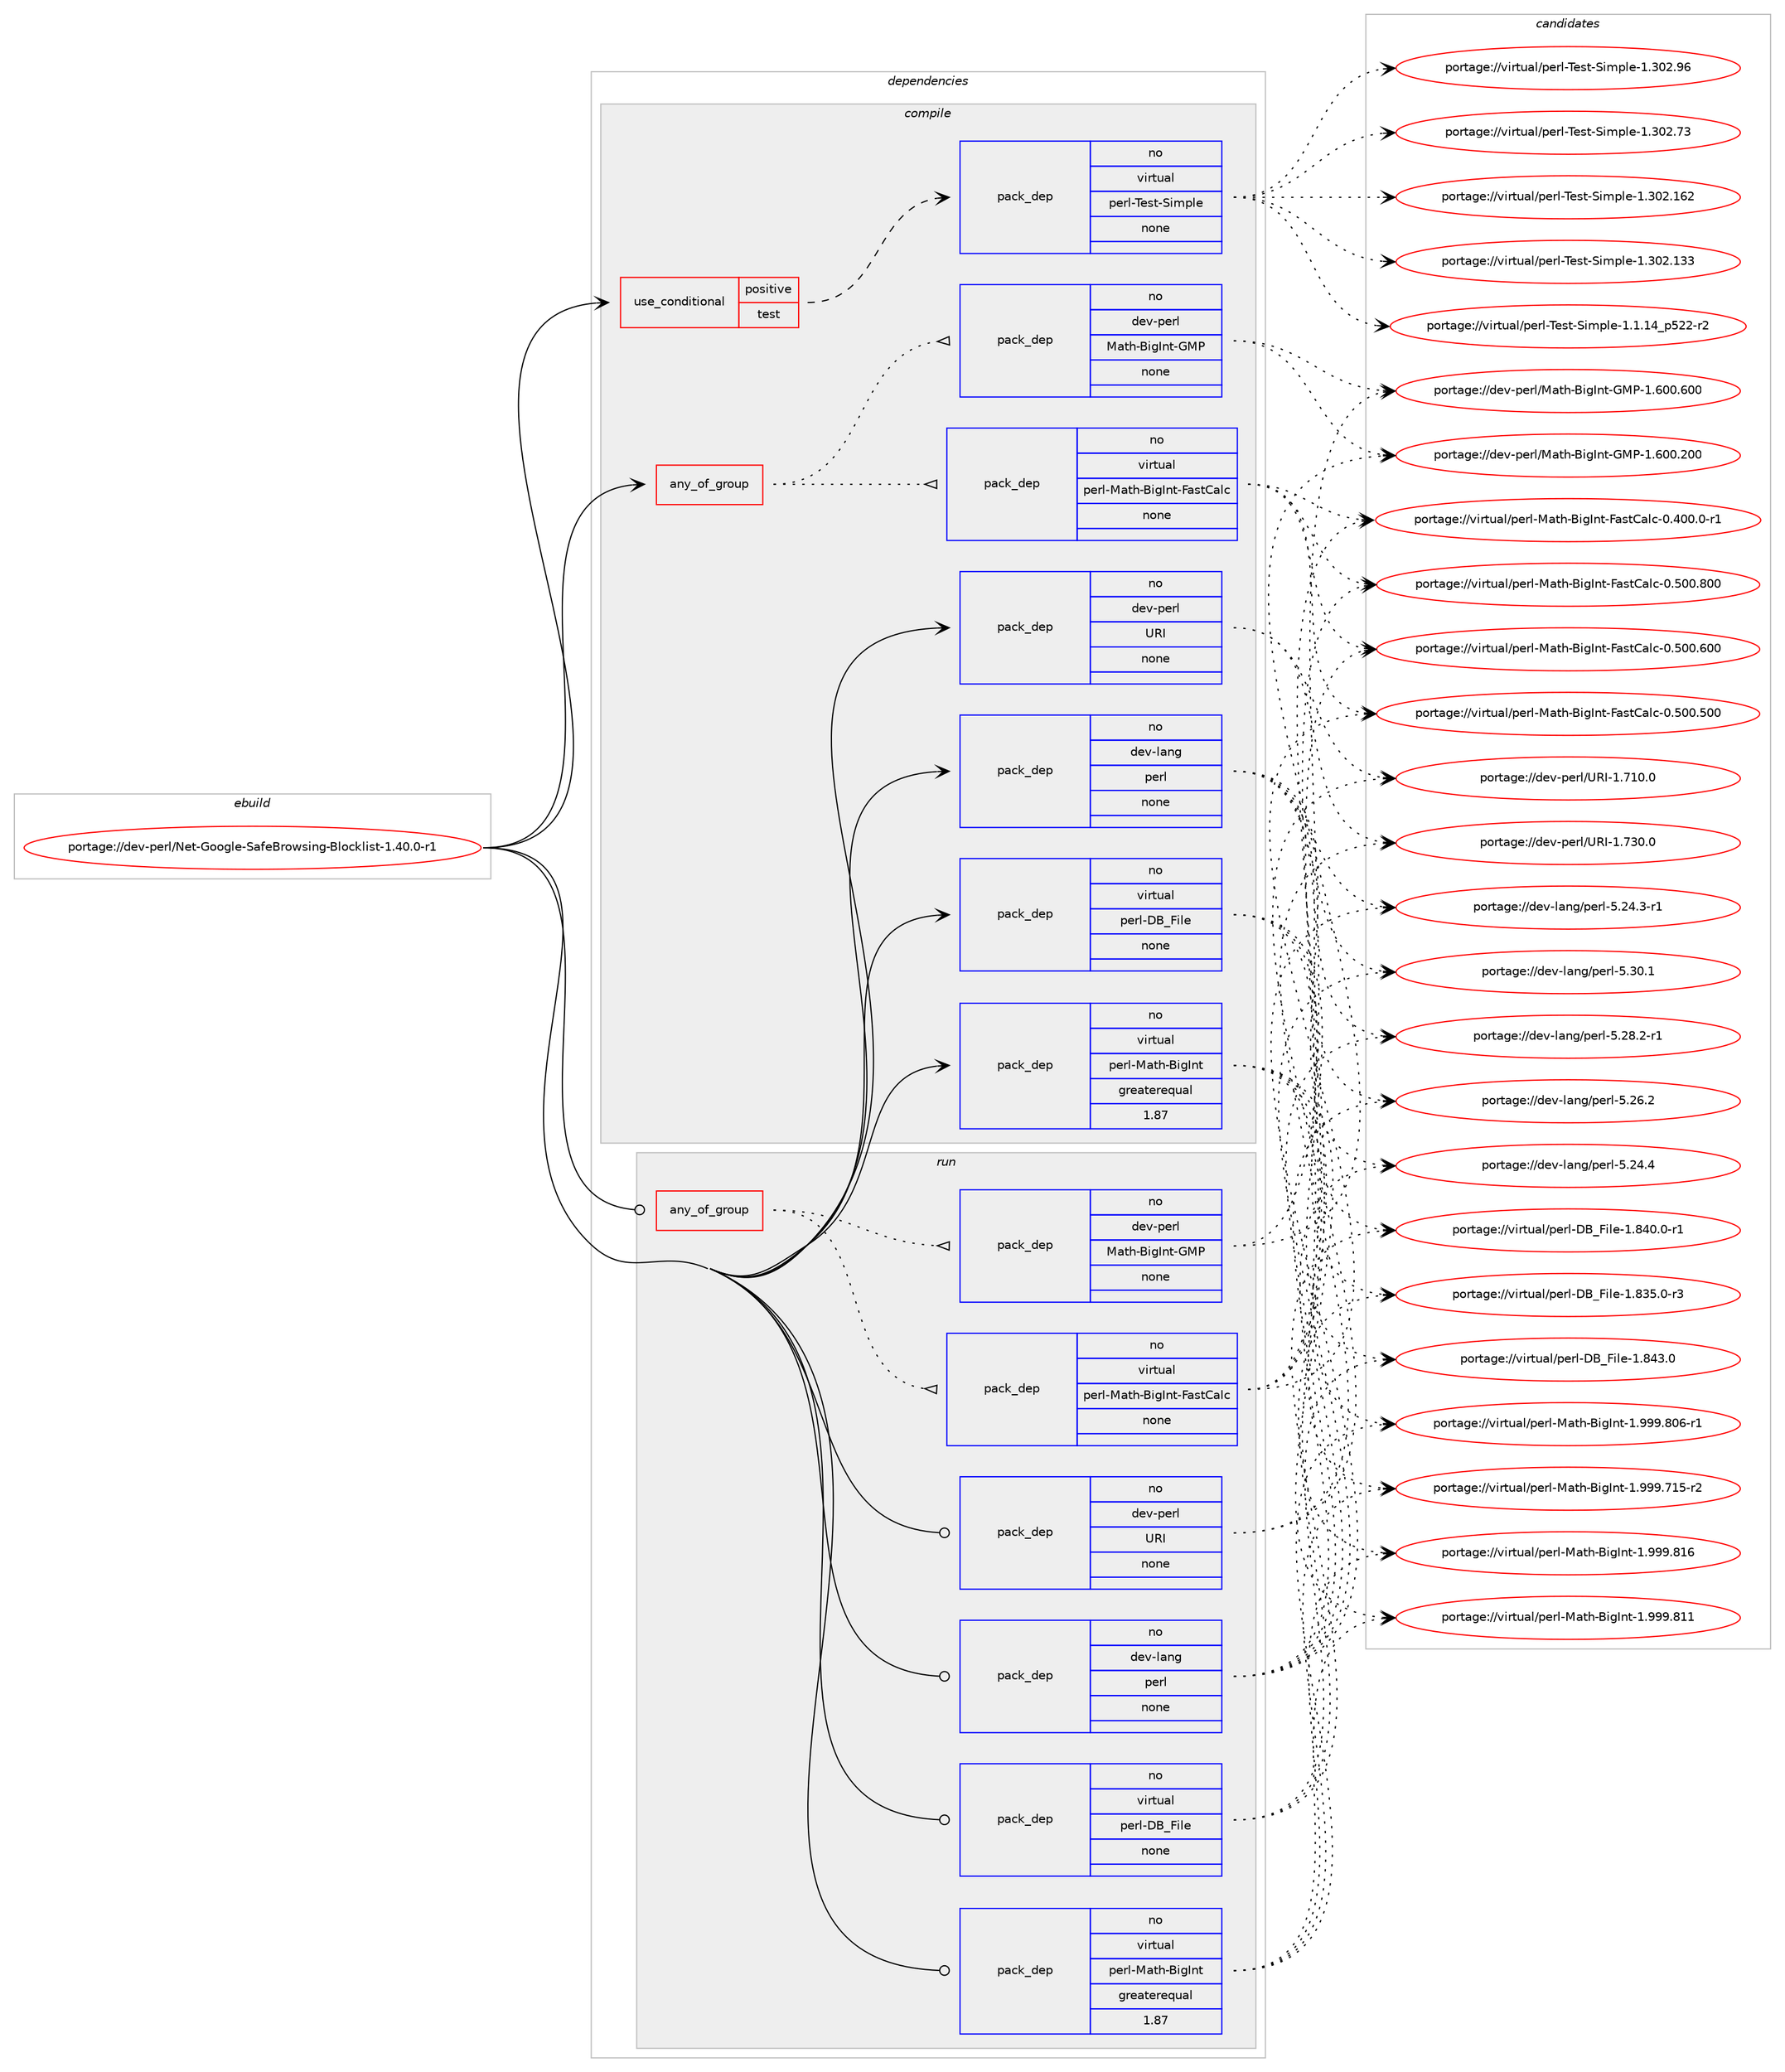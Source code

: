 digraph prolog {

# *************
# Graph options
# *************

newrank=true;
concentrate=true;
compound=true;
graph [rankdir=LR,fontname=Helvetica,fontsize=10,ranksep=1.5];#, ranksep=2.5, nodesep=0.2];
edge  [arrowhead=vee];
node  [fontname=Helvetica,fontsize=10];

# **********
# The ebuild
# **********

subgraph cluster_leftcol {
color=gray;
label=<<i>ebuild</i>>;
id [label="portage://dev-perl/Net-Google-SafeBrowsing-Blocklist-1.40.0-r1", color=red, width=4, href="../dev-perl/Net-Google-SafeBrowsing-Blocklist-1.40.0-r1.svg"];
}

# ****************
# The dependencies
# ****************

subgraph cluster_midcol {
color=gray;
label=<<i>dependencies</i>>;
subgraph cluster_compile {
fillcolor="#eeeeee";
style=filled;
label=<<i>compile</i>>;
subgraph any4847 {
dependency486598 [label=<<TABLE BORDER="0" CELLBORDER="1" CELLSPACING="0" CELLPADDING="4"><TR><TD CELLPADDING="10">any_of_group</TD></TR></TABLE>>, shape=none, color=red];subgraph pack359741 {
dependency486599 [label=<<TABLE BORDER="0" CELLBORDER="1" CELLSPACING="0" CELLPADDING="4" WIDTH="220"><TR><TD ROWSPAN="6" CELLPADDING="30">pack_dep</TD></TR><TR><TD WIDTH="110">no</TD></TR><TR><TD>virtual</TD></TR><TR><TD>perl-Math-BigInt-FastCalc</TD></TR><TR><TD>none</TD></TR><TR><TD></TD></TR></TABLE>>, shape=none, color=blue];
}
dependency486598:e -> dependency486599:w [weight=20,style="dotted",arrowhead="oinv"];
subgraph pack359742 {
dependency486600 [label=<<TABLE BORDER="0" CELLBORDER="1" CELLSPACING="0" CELLPADDING="4" WIDTH="220"><TR><TD ROWSPAN="6" CELLPADDING="30">pack_dep</TD></TR><TR><TD WIDTH="110">no</TD></TR><TR><TD>dev-perl</TD></TR><TR><TD>Math-BigInt-GMP</TD></TR><TR><TD>none</TD></TR><TR><TD></TD></TR></TABLE>>, shape=none, color=blue];
}
dependency486598:e -> dependency486600:w [weight=20,style="dotted",arrowhead="oinv"];
}
id:e -> dependency486598:w [weight=20,style="solid",arrowhead="vee"];
subgraph cond121783 {
dependency486601 [label=<<TABLE BORDER="0" CELLBORDER="1" CELLSPACING="0" CELLPADDING="4"><TR><TD ROWSPAN="3" CELLPADDING="10">use_conditional</TD></TR><TR><TD>positive</TD></TR><TR><TD>test</TD></TR></TABLE>>, shape=none, color=red];
subgraph pack359743 {
dependency486602 [label=<<TABLE BORDER="0" CELLBORDER="1" CELLSPACING="0" CELLPADDING="4" WIDTH="220"><TR><TD ROWSPAN="6" CELLPADDING="30">pack_dep</TD></TR><TR><TD WIDTH="110">no</TD></TR><TR><TD>virtual</TD></TR><TR><TD>perl-Test-Simple</TD></TR><TR><TD>none</TD></TR><TR><TD></TD></TR></TABLE>>, shape=none, color=blue];
}
dependency486601:e -> dependency486602:w [weight=20,style="dashed",arrowhead="vee"];
}
id:e -> dependency486601:w [weight=20,style="solid",arrowhead="vee"];
subgraph pack359744 {
dependency486603 [label=<<TABLE BORDER="0" CELLBORDER="1" CELLSPACING="0" CELLPADDING="4" WIDTH="220"><TR><TD ROWSPAN="6" CELLPADDING="30">pack_dep</TD></TR><TR><TD WIDTH="110">no</TD></TR><TR><TD>dev-lang</TD></TR><TR><TD>perl</TD></TR><TR><TD>none</TD></TR><TR><TD></TD></TR></TABLE>>, shape=none, color=blue];
}
id:e -> dependency486603:w [weight=20,style="solid",arrowhead="vee"];
subgraph pack359745 {
dependency486604 [label=<<TABLE BORDER="0" CELLBORDER="1" CELLSPACING="0" CELLPADDING="4" WIDTH="220"><TR><TD ROWSPAN="6" CELLPADDING="30">pack_dep</TD></TR><TR><TD WIDTH="110">no</TD></TR><TR><TD>dev-perl</TD></TR><TR><TD>URI</TD></TR><TR><TD>none</TD></TR><TR><TD></TD></TR></TABLE>>, shape=none, color=blue];
}
id:e -> dependency486604:w [weight=20,style="solid",arrowhead="vee"];
subgraph pack359746 {
dependency486605 [label=<<TABLE BORDER="0" CELLBORDER="1" CELLSPACING="0" CELLPADDING="4" WIDTH="220"><TR><TD ROWSPAN="6" CELLPADDING="30">pack_dep</TD></TR><TR><TD WIDTH="110">no</TD></TR><TR><TD>virtual</TD></TR><TR><TD>perl-DB_File</TD></TR><TR><TD>none</TD></TR><TR><TD></TD></TR></TABLE>>, shape=none, color=blue];
}
id:e -> dependency486605:w [weight=20,style="solid",arrowhead="vee"];
subgraph pack359747 {
dependency486606 [label=<<TABLE BORDER="0" CELLBORDER="1" CELLSPACING="0" CELLPADDING="4" WIDTH="220"><TR><TD ROWSPAN="6" CELLPADDING="30">pack_dep</TD></TR><TR><TD WIDTH="110">no</TD></TR><TR><TD>virtual</TD></TR><TR><TD>perl-Math-BigInt</TD></TR><TR><TD>greaterequal</TD></TR><TR><TD>1.87</TD></TR></TABLE>>, shape=none, color=blue];
}
id:e -> dependency486606:w [weight=20,style="solid",arrowhead="vee"];
}
subgraph cluster_compileandrun {
fillcolor="#eeeeee";
style=filled;
label=<<i>compile and run</i>>;
}
subgraph cluster_run {
fillcolor="#eeeeee";
style=filled;
label=<<i>run</i>>;
subgraph any4848 {
dependency486607 [label=<<TABLE BORDER="0" CELLBORDER="1" CELLSPACING="0" CELLPADDING="4"><TR><TD CELLPADDING="10">any_of_group</TD></TR></TABLE>>, shape=none, color=red];subgraph pack359748 {
dependency486608 [label=<<TABLE BORDER="0" CELLBORDER="1" CELLSPACING="0" CELLPADDING="4" WIDTH="220"><TR><TD ROWSPAN="6" CELLPADDING="30">pack_dep</TD></TR><TR><TD WIDTH="110">no</TD></TR><TR><TD>virtual</TD></TR><TR><TD>perl-Math-BigInt-FastCalc</TD></TR><TR><TD>none</TD></TR><TR><TD></TD></TR></TABLE>>, shape=none, color=blue];
}
dependency486607:e -> dependency486608:w [weight=20,style="dotted",arrowhead="oinv"];
subgraph pack359749 {
dependency486609 [label=<<TABLE BORDER="0" CELLBORDER="1" CELLSPACING="0" CELLPADDING="4" WIDTH="220"><TR><TD ROWSPAN="6" CELLPADDING="30">pack_dep</TD></TR><TR><TD WIDTH="110">no</TD></TR><TR><TD>dev-perl</TD></TR><TR><TD>Math-BigInt-GMP</TD></TR><TR><TD>none</TD></TR><TR><TD></TD></TR></TABLE>>, shape=none, color=blue];
}
dependency486607:e -> dependency486609:w [weight=20,style="dotted",arrowhead="oinv"];
}
id:e -> dependency486607:w [weight=20,style="solid",arrowhead="odot"];
subgraph pack359750 {
dependency486610 [label=<<TABLE BORDER="0" CELLBORDER="1" CELLSPACING="0" CELLPADDING="4" WIDTH="220"><TR><TD ROWSPAN="6" CELLPADDING="30">pack_dep</TD></TR><TR><TD WIDTH="110">no</TD></TR><TR><TD>dev-lang</TD></TR><TR><TD>perl</TD></TR><TR><TD>none</TD></TR><TR><TD></TD></TR></TABLE>>, shape=none, color=blue];
}
id:e -> dependency486610:w [weight=20,style="solid",arrowhead="odot"];
subgraph pack359751 {
dependency486611 [label=<<TABLE BORDER="0" CELLBORDER="1" CELLSPACING="0" CELLPADDING="4" WIDTH="220"><TR><TD ROWSPAN="6" CELLPADDING="30">pack_dep</TD></TR><TR><TD WIDTH="110">no</TD></TR><TR><TD>dev-perl</TD></TR><TR><TD>URI</TD></TR><TR><TD>none</TD></TR><TR><TD></TD></TR></TABLE>>, shape=none, color=blue];
}
id:e -> dependency486611:w [weight=20,style="solid",arrowhead="odot"];
subgraph pack359752 {
dependency486612 [label=<<TABLE BORDER="0" CELLBORDER="1" CELLSPACING="0" CELLPADDING="4" WIDTH="220"><TR><TD ROWSPAN="6" CELLPADDING="30">pack_dep</TD></TR><TR><TD WIDTH="110">no</TD></TR><TR><TD>virtual</TD></TR><TR><TD>perl-DB_File</TD></TR><TR><TD>none</TD></TR><TR><TD></TD></TR></TABLE>>, shape=none, color=blue];
}
id:e -> dependency486612:w [weight=20,style="solid",arrowhead="odot"];
subgraph pack359753 {
dependency486613 [label=<<TABLE BORDER="0" CELLBORDER="1" CELLSPACING="0" CELLPADDING="4" WIDTH="220"><TR><TD ROWSPAN="6" CELLPADDING="30">pack_dep</TD></TR><TR><TD WIDTH="110">no</TD></TR><TR><TD>virtual</TD></TR><TR><TD>perl-Math-BigInt</TD></TR><TR><TD>greaterequal</TD></TR><TR><TD>1.87</TD></TR></TABLE>>, shape=none, color=blue];
}
id:e -> dependency486613:w [weight=20,style="solid",arrowhead="odot"];
}
}

# **************
# The candidates
# **************

subgraph cluster_choices {
rank=same;
color=gray;
label=<<i>candidates</i>>;

subgraph choice359741 {
color=black;
nodesep=1;
choice118105114116117971084711210111410845779711610445661051037311011645709711511667971089945484653484846564848 [label="portage://virtual/perl-Math-BigInt-FastCalc-0.500.800", color=red, width=4,href="../virtual/perl-Math-BigInt-FastCalc-0.500.800.svg"];
choice118105114116117971084711210111410845779711610445661051037311011645709711511667971089945484653484846544848 [label="portage://virtual/perl-Math-BigInt-FastCalc-0.500.600", color=red, width=4,href="../virtual/perl-Math-BigInt-FastCalc-0.500.600.svg"];
choice118105114116117971084711210111410845779711610445661051037311011645709711511667971089945484653484846534848 [label="portage://virtual/perl-Math-BigInt-FastCalc-0.500.500", color=red, width=4,href="../virtual/perl-Math-BigInt-FastCalc-0.500.500.svg"];
choice118105114116117971084711210111410845779711610445661051037311011645709711511667971089945484652484846484511449 [label="portage://virtual/perl-Math-BigInt-FastCalc-0.400.0-r1", color=red, width=4,href="../virtual/perl-Math-BigInt-FastCalc-0.400.0-r1.svg"];
dependency486599:e -> choice118105114116117971084711210111410845779711610445661051037311011645709711511667971089945484653484846564848:w [style=dotted,weight="100"];
dependency486599:e -> choice118105114116117971084711210111410845779711610445661051037311011645709711511667971089945484653484846544848:w [style=dotted,weight="100"];
dependency486599:e -> choice118105114116117971084711210111410845779711610445661051037311011645709711511667971089945484653484846534848:w [style=dotted,weight="100"];
dependency486599:e -> choice118105114116117971084711210111410845779711610445661051037311011645709711511667971089945484652484846484511449:w [style=dotted,weight="100"];
}
subgraph choice359742 {
color=black;
nodesep=1;
choice100101118451121011141084777971161044566105103731101164571778045494654484846544848 [label="portage://dev-perl/Math-BigInt-GMP-1.600.600", color=red, width=4,href="../dev-perl/Math-BigInt-GMP-1.600.600.svg"];
choice100101118451121011141084777971161044566105103731101164571778045494654484846504848 [label="portage://dev-perl/Math-BigInt-GMP-1.600.200", color=red, width=4,href="../dev-perl/Math-BigInt-GMP-1.600.200.svg"];
dependency486600:e -> choice100101118451121011141084777971161044566105103731101164571778045494654484846544848:w [style=dotted,weight="100"];
dependency486600:e -> choice100101118451121011141084777971161044566105103731101164571778045494654484846504848:w [style=dotted,weight="100"];
}
subgraph choice359743 {
color=black;
nodesep=1;
choice118105114116117971084711210111410845841011151164583105109112108101454946514850465754 [label="portage://virtual/perl-Test-Simple-1.302.96", color=red, width=4,href="../virtual/perl-Test-Simple-1.302.96.svg"];
choice118105114116117971084711210111410845841011151164583105109112108101454946514850465551 [label="portage://virtual/perl-Test-Simple-1.302.73", color=red, width=4,href="../virtual/perl-Test-Simple-1.302.73.svg"];
choice11810511411611797108471121011141084584101115116458310510911210810145494651485046495450 [label="portage://virtual/perl-Test-Simple-1.302.162", color=red, width=4,href="../virtual/perl-Test-Simple-1.302.162.svg"];
choice11810511411611797108471121011141084584101115116458310510911210810145494651485046495151 [label="portage://virtual/perl-Test-Simple-1.302.133", color=red, width=4,href="../virtual/perl-Test-Simple-1.302.133.svg"];
choice11810511411611797108471121011141084584101115116458310510911210810145494649464952951125350504511450 [label="portage://virtual/perl-Test-Simple-1.1.14_p522-r2", color=red, width=4,href="../virtual/perl-Test-Simple-1.1.14_p522-r2.svg"];
dependency486602:e -> choice118105114116117971084711210111410845841011151164583105109112108101454946514850465754:w [style=dotted,weight="100"];
dependency486602:e -> choice118105114116117971084711210111410845841011151164583105109112108101454946514850465551:w [style=dotted,weight="100"];
dependency486602:e -> choice11810511411611797108471121011141084584101115116458310510911210810145494651485046495450:w [style=dotted,weight="100"];
dependency486602:e -> choice11810511411611797108471121011141084584101115116458310510911210810145494651485046495151:w [style=dotted,weight="100"];
dependency486602:e -> choice11810511411611797108471121011141084584101115116458310510911210810145494649464952951125350504511450:w [style=dotted,weight="100"];
}
subgraph choice359744 {
color=black;
nodesep=1;
choice10010111845108971101034711210111410845534651484649 [label="portage://dev-lang/perl-5.30.1", color=red, width=4,href="../dev-lang/perl-5.30.1.svg"];
choice100101118451089711010347112101114108455346505646504511449 [label="portage://dev-lang/perl-5.28.2-r1", color=red, width=4,href="../dev-lang/perl-5.28.2-r1.svg"];
choice10010111845108971101034711210111410845534650544650 [label="portage://dev-lang/perl-5.26.2", color=red, width=4,href="../dev-lang/perl-5.26.2.svg"];
choice10010111845108971101034711210111410845534650524652 [label="portage://dev-lang/perl-5.24.4", color=red, width=4,href="../dev-lang/perl-5.24.4.svg"];
choice100101118451089711010347112101114108455346505246514511449 [label="portage://dev-lang/perl-5.24.3-r1", color=red, width=4,href="../dev-lang/perl-5.24.3-r1.svg"];
dependency486603:e -> choice10010111845108971101034711210111410845534651484649:w [style=dotted,weight="100"];
dependency486603:e -> choice100101118451089711010347112101114108455346505646504511449:w [style=dotted,weight="100"];
dependency486603:e -> choice10010111845108971101034711210111410845534650544650:w [style=dotted,weight="100"];
dependency486603:e -> choice10010111845108971101034711210111410845534650524652:w [style=dotted,weight="100"];
dependency486603:e -> choice100101118451089711010347112101114108455346505246514511449:w [style=dotted,weight="100"];
}
subgraph choice359745 {
color=black;
nodesep=1;
choice10010111845112101114108478582734549465551484648 [label="portage://dev-perl/URI-1.730.0", color=red, width=4,href="../dev-perl/URI-1.730.0.svg"];
choice10010111845112101114108478582734549465549484648 [label="portage://dev-perl/URI-1.710.0", color=red, width=4,href="../dev-perl/URI-1.710.0.svg"];
dependency486604:e -> choice10010111845112101114108478582734549465551484648:w [style=dotted,weight="100"];
dependency486604:e -> choice10010111845112101114108478582734549465549484648:w [style=dotted,weight="100"];
}
subgraph choice359746 {
color=black;
nodesep=1;
choice118105114116117971084711210111410845686695701051081014549465652514648 [label="portage://virtual/perl-DB_File-1.843.0", color=red, width=4,href="../virtual/perl-DB_File-1.843.0.svg"];
choice1181051141161179710847112101114108456866957010510810145494656524846484511449 [label="portage://virtual/perl-DB_File-1.840.0-r1", color=red, width=4,href="../virtual/perl-DB_File-1.840.0-r1.svg"];
choice1181051141161179710847112101114108456866957010510810145494656515346484511451 [label="portage://virtual/perl-DB_File-1.835.0-r3", color=red, width=4,href="../virtual/perl-DB_File-1.835.0-r3.svg"];
dependency486605:e -> choice118105114116117971084711210111410845686695701051081014549465652514648:w [style=dotted,weight="100"];
dependency486605:e -> choice1181051141161179710847112101114108456866957010510810145494656524846484511449:w [style=dotted,weight="100"];
dependency486605:e -> choice1181051141161179710847112101114108456866957010510810145494656515346484511451:w [style=dotted,weight="100"];
}
subgraph choice359747 {
color=black;
nodesep=1;
choice118105114116117971084711210111410845779711610445661051037311011645494657575746564954 [label="portage://virtual/perl-Math-BigInt-1.999.816", color=red, width=4,href="../virtual/perl-Math-BigInt-1.999.816.svg"];
choice118105114116117971084711210111410845779711610445661051037311011645494657575746564949 [label="portage://virtual/perl-Math-BigInt-1.999.811", color=red, width=4,href="../virtual/perl-Math-BigInt-1.999.811.svg"];
choice1181051141161179710847112101114108457797116104456610510373110116454946575757465648544511449 [label="portage://virtual/perl-Math-BigInt-1.999.806-r1", color=red, width=4,href="../virtual/perl-Math-BigInt-1.999.806-r1.svg"];
choice1181051141161179710847112101114108457797116104456610510373110116454946575757465549534511450 [label="portage://virtual/perl-Math-BigInt-1.999.715-r2", color=red, width=4,href="../virtual/perl-Math-BigInt-1.999.715-r2.svg"];
dependency486606:e -> choice118105114116117971084711210111410845779711610445661051037311011645494657575746564954:w [style=dotted,weight="100"];
dependency486606:e -> choice118105114116117971084711210111410845779711610445661051037311011645494657575746564949:w [style=dotted,weight="100"];
dependency486606:e -> choice1181051141161179710847112101114108457797116104456610510373110116454946575757465648544511449:w [style=dotted,weight="100"];
dependency486606:e -> choice1181051141161179710847112101114108457797116104456610510373110116454946575757465549534511450:w [style=dotted,weight="100"];
}
subgraph choice359748 {
color=black;
nodesep=1;
choice118105114116117971084711210111410845779711610445661051037311011645709711511667971089945484653484846564848 [label="portage://virtual/perl-Math-BigInt-FastCalc-0.500.800", color=red, width=4,href="../virtual/perl-Math-BigInt-FastCalc-0.500.800.svg"];
choice118105114116117971084711210111410845779711610445661051037311011645709711511667971089945484653484846544848 [label="portage://virtual/perl-Math-BigInt-FastCalc-0.500.600", color=red, width=4,href="../virtual/perl-Math-BigInt-FastCalc-0.500.600.svg"];
choice118105114116117971084711210111410845779711610445661051037311011645709711511667971089945484653484846534848 [label="portage://virtual/perl-Math-BigInt-FastCalc-0.500.500", color=red, width=4,href="../virtual/perl-Math-BigInt-FastCalc-0.500.500.svg"];
choice118105114116117971084711210111410845779711610445661051037311011645709711511667971089945484652484846484511449 [label="portage://virtual/perl-Math-BigInt-FastCalc-0.400.0-r1", color=red, width=4,href="../virtual/perl-Math-BigInt-FastCalc-0.400.0-r1.svg"];
dependency486608:e -> choice118105114116117971084711210111410845779711610445661051037311011645709711511667971089945484653484846564848:w [style=dotted,weight="100"];
dependency486608:e -> choice118105114116117971084711210111410845779711610445661051037311011645709711511667971089945484653484846544848:w [style=dotted,weight="100"];
dependency486608:e -> choice118105114116117971084711210111410845779711610445661051037311011645709711511667971089945484653484846534848:w [style=dotted,weight="100"];
dependency486608:e -> choice118105114116117971084711210111410845779711610445661051037311011645709711511667971089945484652484846484511449:w [style=dotted,weight="100"];
}
subgraph choice359749 {
color=black;
nodesep=1;
choice100101118451121011141084777971161044566105103731101164571778045494654484846544848 [label="portage://dev-perl/Math-BigInt-GMP-1.600.600", color=red, width=4,href="../dev-perl/Math-BigInt-GMP-1.600.600.svg"];
choice100101118451121011141084777971161044566105103731101164571778045494654484846504848 [label="portage://dev-perl/Math-BigInt-GMP-1.600.200", color=red, width=4,href="../dev-perl/Math-BigInt-GMP-1.600.200.svg"];
dependency486609:e -> choice100101118451121011141084777971161044566105103731101164571778045494654484846544848:w [style=dotted,weight="100"];
dependency486609:e -> choice100101118451121011141084777971161044566105103731101164571778045494654484846504848:w [style=dotted,weight="100"];
}
subgraph choice359750 {
color=black;
nodesep=1;
choice10010111845108971101034711210111410845534651484649 [label="portage://dev-lang/perl-5.30.1", color=red, width=4,href="../dev-lang/perl-5.30.1.svg"];
choice100101118451089711010347112101114108455346505646504511449 [label="portage://dev-lang/perl-5.28.2-r1", color=red, width=4,href="../dev-lang/perl-5.28.2-r1.svg"];
choice10010111845108971101034711210111410845534650544650 [label="portage://dev-lang/perl-5.26.2", color=red, width=4,href="../dev-lang/perl-5.26.2.svg"];
choice10010111845108971101034711210111410845534650524652 [label="portage://dev-lang/perl-5.24.4", color=red, width=4,href="../dev-lang/perl-5.24.4.svg"];
choice100101118451089711010347112101114108455346505246514511449 [label="portage://dev-lang/perl-5.24.3-r1", color=red, width=4,href="../dev-lang/perl-5.24.3-r1.svg"];
dependency486610:e -> choice10010111845108971101034711210111410845534651484649:w [style=dotted,weight="100"];
dependency486610:e -> choice100101118451089711010347112101114108455346505646504511449:w [style=dotted,weight="100"];
dependency486610:e -> choice10010111845108971101034711210111410845534650544650:w [style=dotted,weight="100"];
dependency486610:e -> choice10010111845108971101034711210111410845534650524652:w [style=dotted,weight="100"];
dependency486610:e -> choice100101118451089711010347112101114108455346505246514511449:w [style=dotted,weight="100"];
}
subgraph choice359751 {
color=black;
nodesep=1;
choice10010111845112101114108478582734549465551484648 [label="portage://dev-perl/URI-1.730.0", color=red, width=4,href="../dev-perl/URI-1.730.0.svg"];
choice10010111845112101114108478582734549465549484648 [label="portage://dev-perl/URI-1.710.0", color=red, width=4,href="../dev-perl/URI-1.710.0.svg"];
dependency486611:e -> choice10010111845112101114108478582734549465551484648:w [style=dotted,weight="100"];
dependency486611:e -> choice10010111845112101114108478582734549465549484648:w [style=dotted,weight="100"];
}
subgraph choice359752 {
color=black;
nodesep=1;
choice118105114116117971084711210111410845686695701051081014549465652514648 [label="portage://virtual/perl-DB_File-1.843.0", color=red, width=4,href="../virtual/perl-DB_File-1.843.0.svg"];
choice1181051141161179710847112101114108456866957010510810145494656524846484511449 [label="portage://virtual/perl-DB_File-1.840.0-r1", color=red, width=4,href="../virtual/perl-DB_File-1.840.0-r1.svg"];
choice1181051141161179710847112101114108456866957010510810145494656515346484511451 [label="portage://virtual/perl-DB_File-1.835.0-r3", color=red, width=4,href="../virtual/perl-DB_File-1.835.0-r3.svg"];
dependency486612:e -> choice118105114116117971084711210111410845686695701051081014549465652514648:w [style=dotted,weight="100"];
dependency486612:e -> choice1181051141161179710847112101114108456866957010510810145494656524846484511449:w [style=dotted,weight="100"];
dependency486612:e -> choice1181051141161179710847112101114108456866957010510810145494656515346484511451:w [style=dotted,weight="100"];
}
subgraph choice359753 {
color=black;
nodesep=1;
choice118105114116117971084711210111410845779711610445661051037311011645494657575746564954 [label="portage://virtual/perl-Math-BigInt-1.999.816", color=red, width=4,href="../virtual/perl-Math-BigInt-1.999.816.svg"];
choice118105114116117971084711210111410845779711610445661051037311011645494657575746564949 [label="portage://virtual/perl-Math-BigInt-1.999.811", color=red, width=4,href="../virtual/perl-Math-BigInt-1.999.811.svg"];
choice1181051141161179710847112101114108457797116104456610510373110116454946575757465648544511449 [label="portage://virtual/perl-Math-BigInt-1.999.806-r1", color=red, width=4,href="../virtual/perl-Math-BigInt-1.999.806-r1.svg"];
choice1181051141161179710847112101114108457797116104456610510373110116454946575757465549534511450 [label="portage://virtual/perl-Math-BigInt-1.999.715-r2", color=red, width=4,href="../virtual/perl-Math-BigInt-1.999.715-r2.svg"];
dependency486613:e -> choice118105114116117971084711210111410845779711610445661051037311011645494657575746564954:w [style=dotted,weight="100"];
dependency486613:e -> choice118105114116117971084711210111410845779711610445661051037311011645494657575746564949:w [style=dotted,weight="100"];
dependency486613:e -> choice1181051141161179710847112101114108457797116104456610510373110116454946575757465648544511449:w [style=dotted,weight="100"];
dependency486613:e -> choice1181051141161179710847112101114108457797116104456610510373110116454946575757465549534511450:w [style=dotted,weight="100"];
}
}

}
